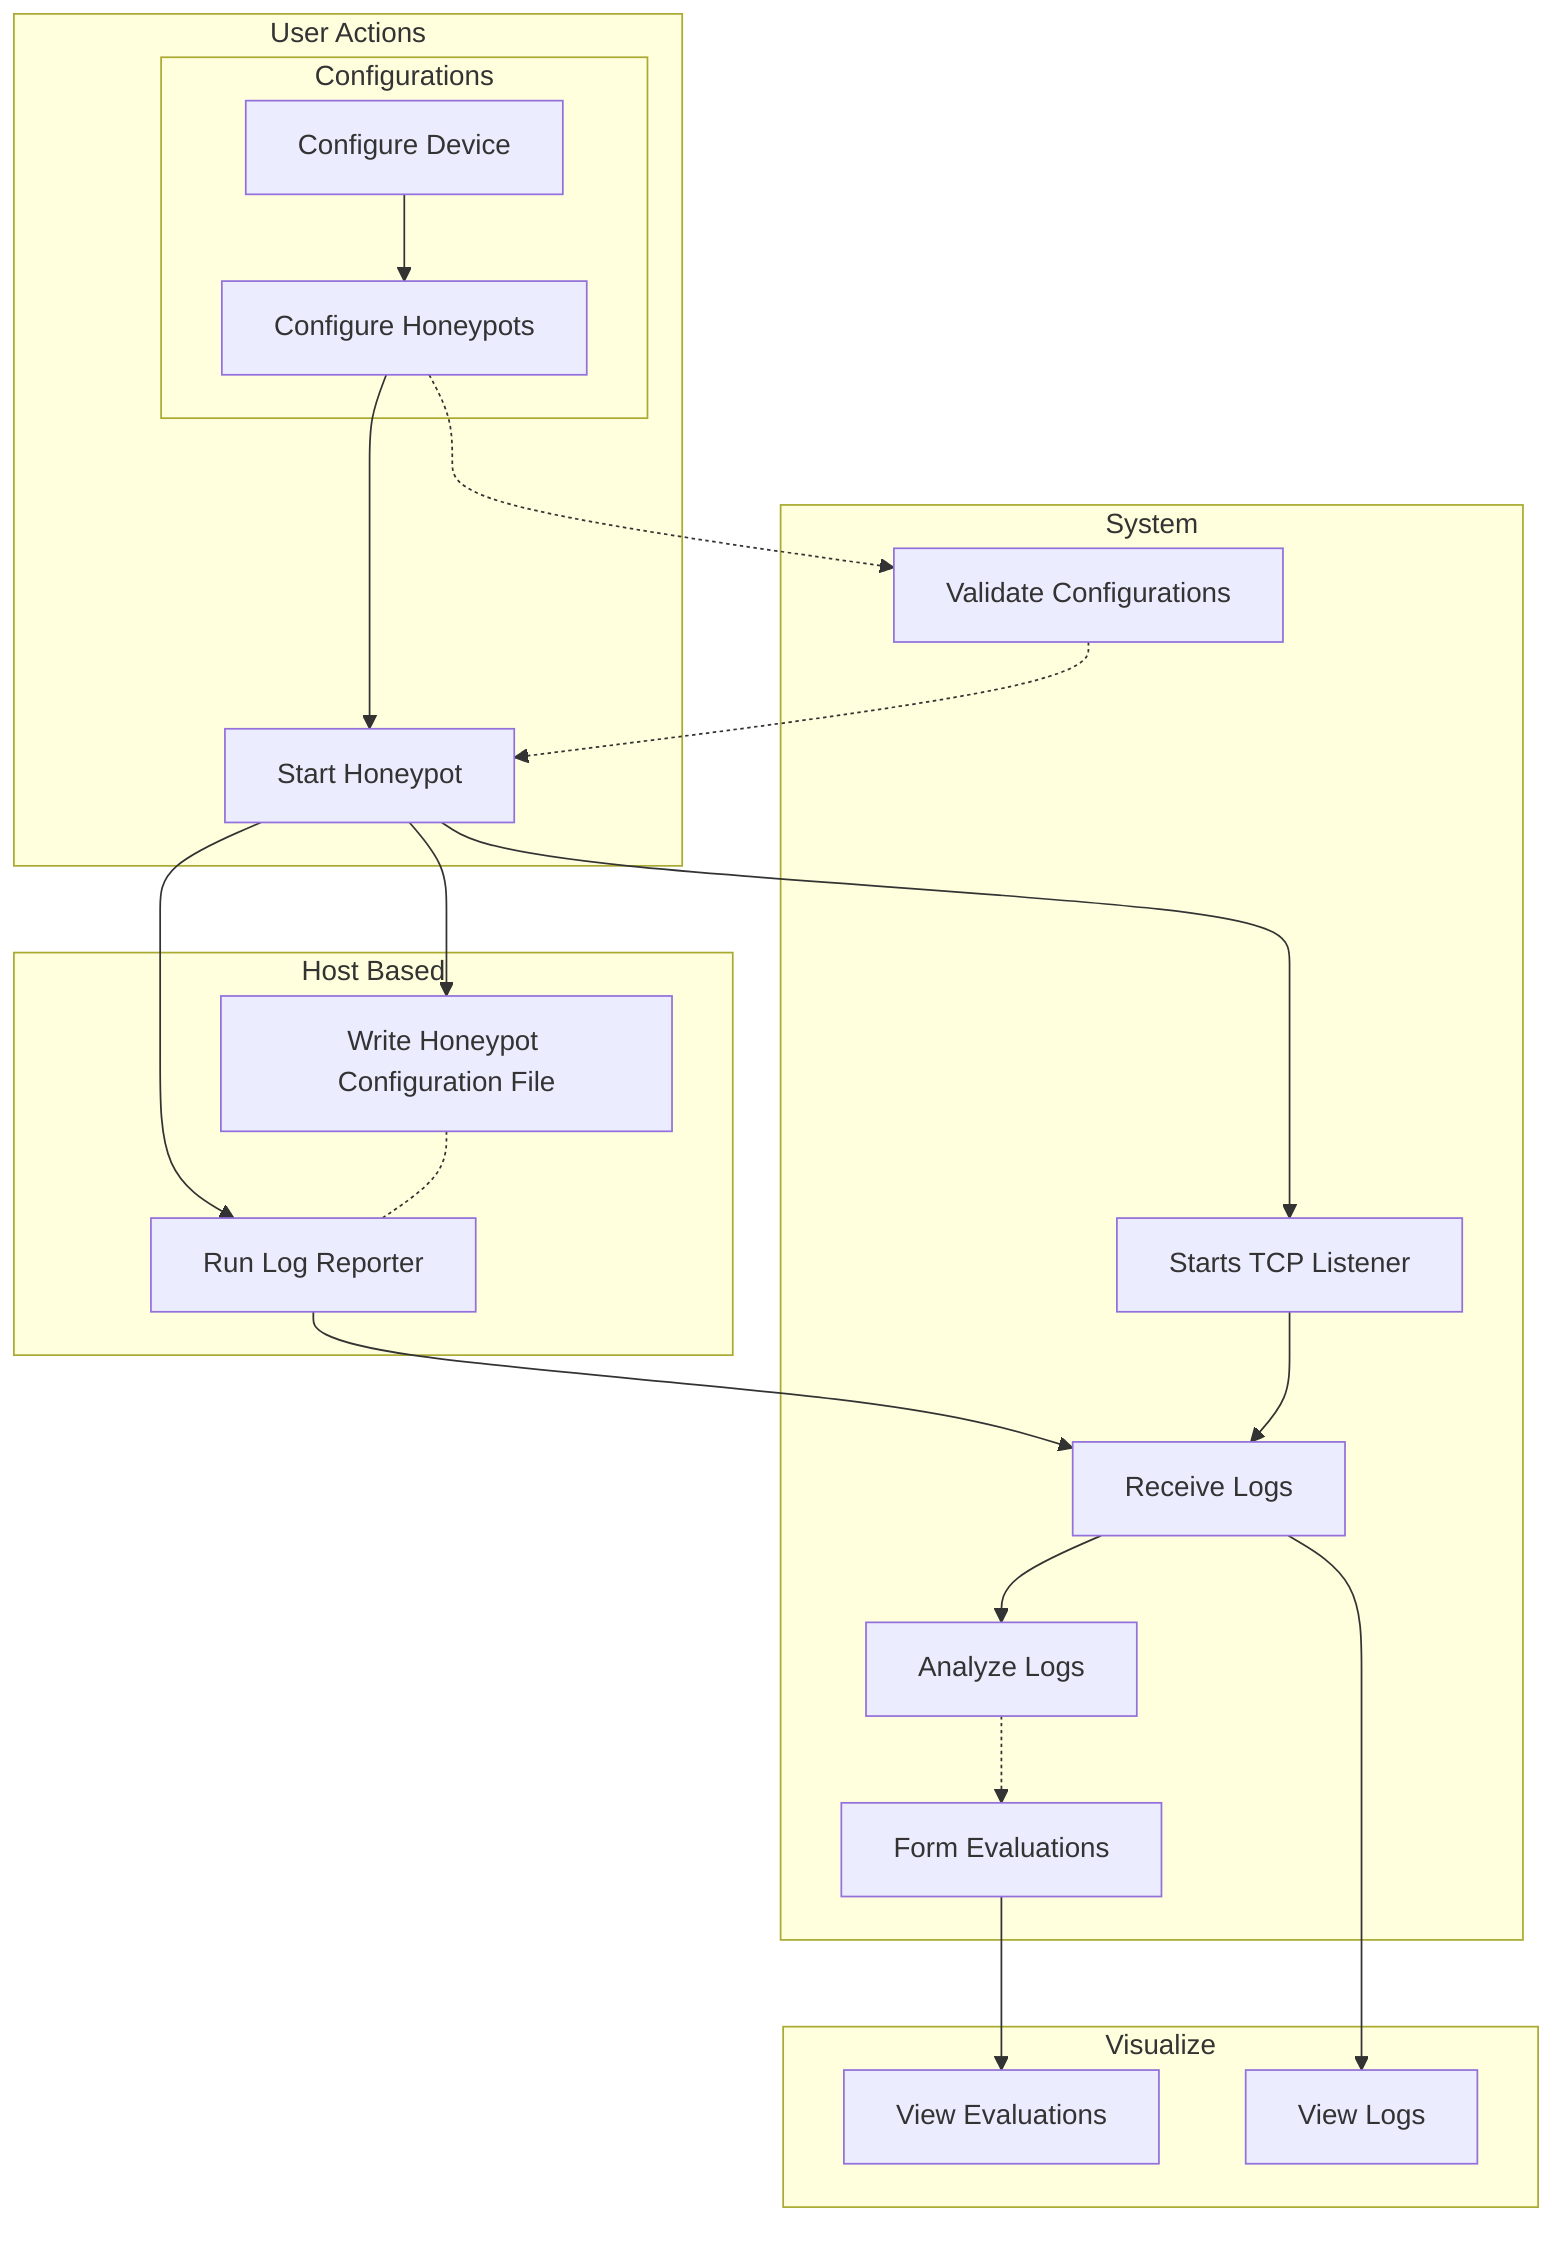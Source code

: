 graph TB

    subgraph System
      confs_vals[Validate Configurations]
      analyzeLogs[Analyze Logs]
      formEvals[Form Evaluations]
      retVals[Receive Logs]
      startlistener[Starts TCP Listener]
      end

    subgraph User Actions
      subgraph Configurations
        conf_device[Configure Device]
        conf_hps[Configure Honeypots]
        conf_device-->conf_hps
        end

      startHP[Start Honeypot]
      end

    subgraph Host Based
      conffile[Write Honeypot Configuration File]
      runLogSender[Run Log Reporter]
      end

    subgraph Visualize
      viewEvals[View Evaluations]
      viewLogs[View Logs]
      end

    conf_hps-.->confs_vals
    confs_vals-.->startHP
    conf_hps-->startHP
    retVals-->analyzeLogs
    analyzeLogs-.->formEvals
    retVals-->viewLogs
    formEvals-->viewEvals
    startHP-->conffile
    startHP-->runLogSender
    runLogSender --> retVals
    conffile-.-runLogSender
    startHP --> startlistener
    startlistener --> retVals